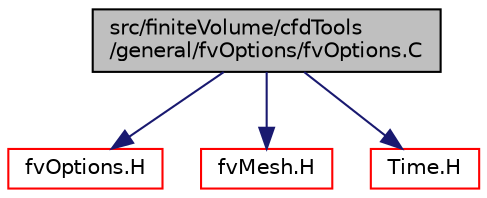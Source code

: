 digraph "src/finiteVolume/cfdTools/general/fvOptions/fvOptions.C"
{
  bgcolor="transparent";
  edge [fontname="Helvetica",fontsize="10",labelfontname="Helvetica",labelfontsize="10"];
  node [fontname="Helvetica",fontsize="10",shape=record];
  Node0 [label="src/finiteVolume/cfdTools\l/general/fvOptions/fvOptions.C",height=0.2,width=0.4,color="black", fillcolor="grey75", style="filled", fontcolor="black"];
  Node0 -> Node1 [color="midnightblue",fontsize="10",style="solid",fontname="Helvetica"];
  Node1 [label="fvOptions.H",height=0.2,width=0.4,color="red",URL="$a01295.html"];
  Node0 -> Node251 [color="midnightblue",fontsize="10",style="solid",fontname="Helvetica"];
  Node251 [label="fvMesh.H",height=0.2,width=0.4,color="red",URL="$a03719.html"];
  Node0 -> Node317 [color="midnightblue",fontsize="10",style="solid",fontname="Helvetica"];
  Node317 [label="Time.H",height=0.2,width=0.4,color="red",URL="$a10025.html"];
}
